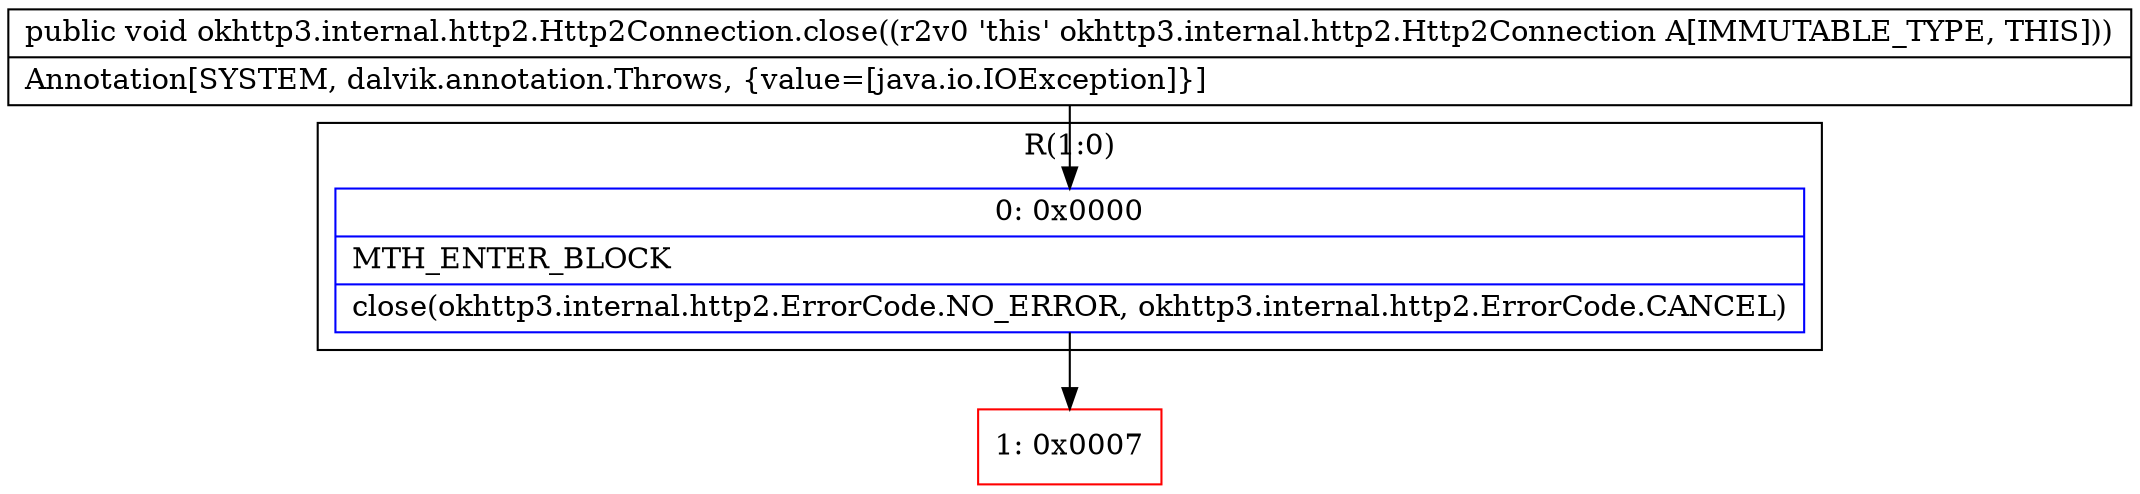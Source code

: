 digraph "CFG forokhttp3.internal.http2.Http2Connection.close()V" {
subgraph cluster_Region_736921093 {
label = "R(1:0)";
node [shape=record,color=blue];
Node_0 [shape=record,label="{0\:\ 0x0000|MTH_ENTER_BLOCK\l|close(okhttp3.internal.http2.ErrorCode.NO_ERROR, okhttp3.internal.http2.ErrorCode.CANCEL)\l}"];
}
Node_1 [shape=record,color=red,label="{1\:\ 0x0007}"];
MethodNode[shape=record,label="{public void okhttp3.internal.http2.Http2Connection.close((r2v0 'this' okhttp3.internal.http2.Http2Connection A[IMMUTABLE_TYPE, THIS]))  | Annotation[SYSTEM, dalvik.annotation.Throws, \{value=[java.io.IOException]\}]\l}"];
MethodNode -> Node_0;
Node_0 -> Node_1;
}

